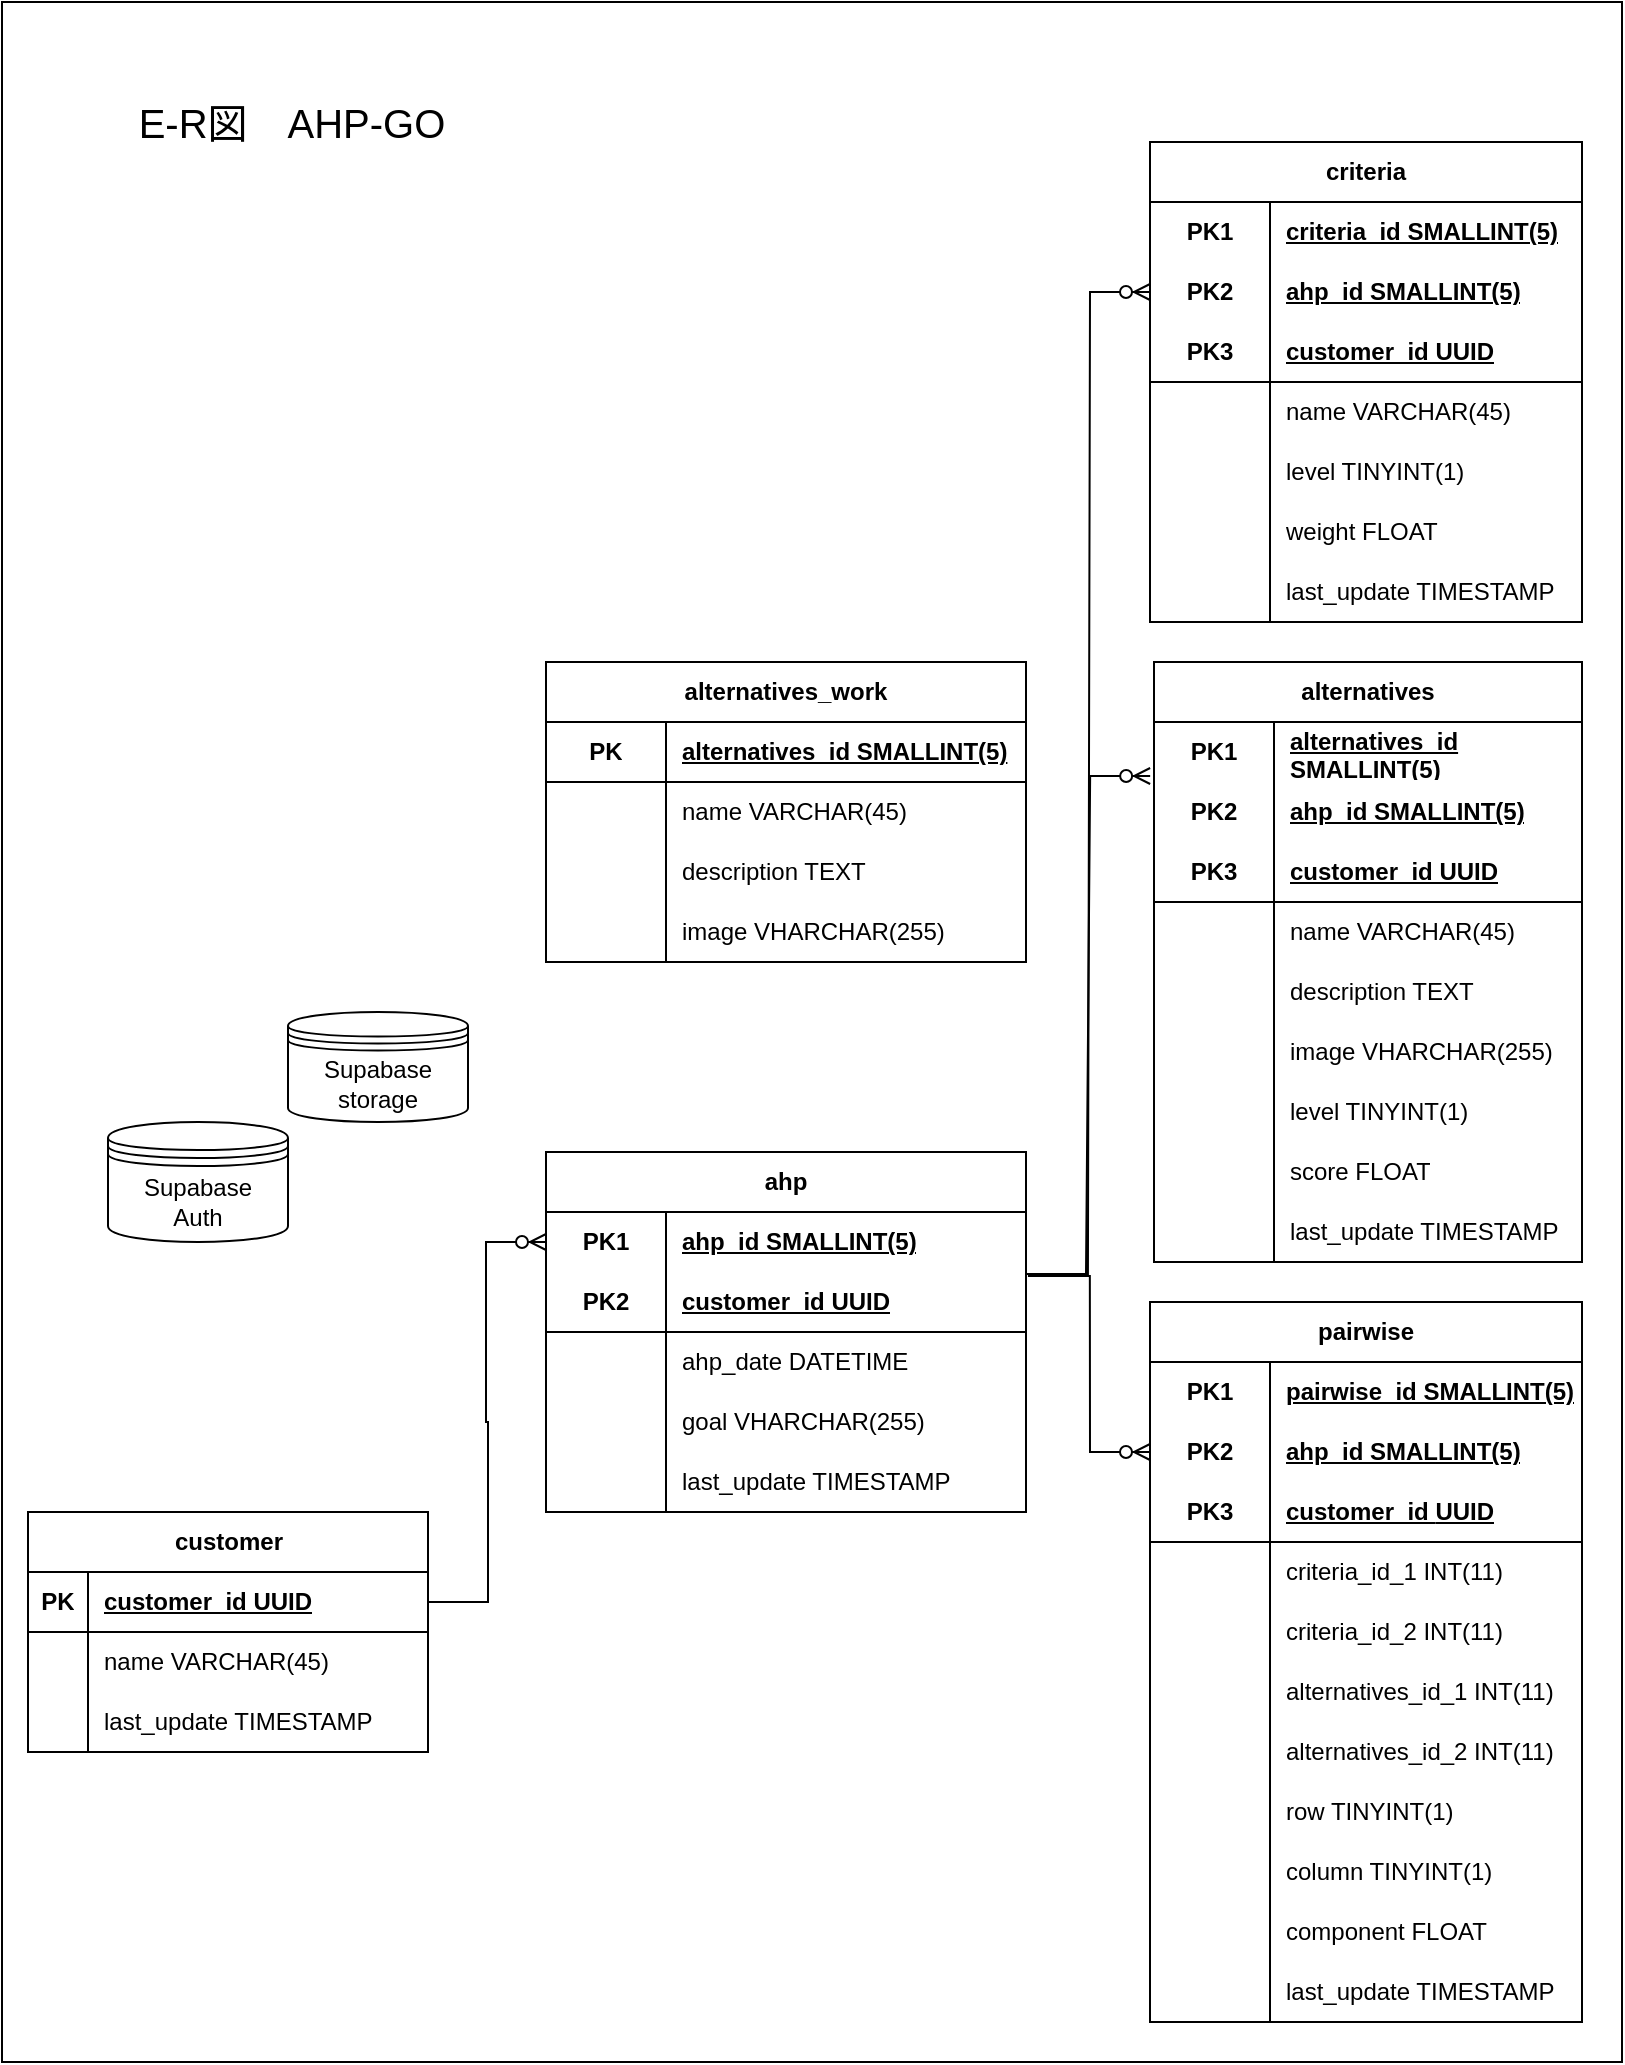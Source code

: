 <mxfile version="28.2.5">
  <diagram name="ページ1" id="n4dyf-JHUGhrauYeusZi">
    <mxGraphModel grid="1" page="1" gridSize="10" guides="1" tooltips="1" connect="1" arrows="1" fold="1" pageScale="1" pageWidth="827" pageHeight="1169" math="0" shadow="0">
      <root>
        <mxCell id="0" />
        <mxCell id="1" parent="0" />
        <mxCell id="UTTnQhovjJY8OVhRIiCJ-2" value="" style="rounded=0;whiteSpace=wrap;html=1;" vertex="1" parent="1">
          <mxGeometry x="10" y="10" width="810" height="1030" as="geometry" />
        </mxCell>
        <mxCell id="7Epdp-EiTBnu5Ri8nDU_-177" value="pairwise" style="shape=table;startSize=30;container=1;collapsible=1;childLayout=tableLayout;fixedRows=1;rowLines=0;fontStyle=1;align=center;resizeLast=1;html=1;whiteSpace=wrap;" vertex="1" parent="1">
          <mxGeometry x="584" y="660" width="216" height="360" as="geometry" />
        </mxCell>
        <mxCell id="7Epdp-EiTBnu5Ri8nDU_-199" style="shape=tableRow;horizontal=0;startSize=0;swimlaneHead=0;swimlaneBody=0;fillColor=none;collapsible=0;dropTarget=0;points=[[0,0.5],[1,0.5]];portConstraint=eastwest;top=0;left=0;right=0;bottom=0;html=1;labelBorderColor=default;" vertex="1" parent="7Epdp-EiTBnu5Ri8nDU_-177">
          <mxGeometry y="30" width="216" height="30" as="geometry" />
        </mxCell>
        <mxCell id="7Epdp-EiTBnu5Ri8nDU_-200" value="PK1" style="shape=partialRectangle;connectable=0;fillColor=none;top=0;left=0;bottom=0;right=0;fontStyle=1;overflow=hidden;html=1;whiteSpace=wrap;" vertex="1" parent="7Epdp-EiTBnu5Ri8nDU_-199">
          <mxGeometry width="60" height="30" as="geometry">
            <mxRectangle width="60" height="30" as="alternateBounds" />
          </mxGeometry>
        </mxCell>
        <mxCell id="7Epdp-EiTBnu5Ri8nDU_-201" value="pairwise_id SMALLINT(5)" style="shape=partialRectangle;connectable=0;fillColor=none;top=0;left=0;bottom=0;right=0;align=left;spacingLeft=6;fontStyle=5;overflow=hidden;html=1;whiteSpace=wrap;" vertex="1" parent="7Epdp-EiTBnu5Ri8nDU_-199">
          <mxGeometry x="60" width="156" height="30" as="geometry">
            <mxRectangle width="156" height="30" as="alternateBounds" />
          </mxGeometry>
        </mxCell>
        <mxCell id="7Epdp-EiTBnu5Ri8nDU_-178" value="" style="shape=tableRow;horizontal=0;startSize=0;swimlaneHead=0;swimlaneBody=0;fillColor=none;collapsible=0;dropTarget=0;points=[[0,0.5],[1,0.5]];portConstraint=eastwest;top=0;left=0;right=0;bottom=0;html=1;labelBorderColor=default;" vertex="1" parent="7Epdp-EiTBnu5Ri8nDU_-177">
          <mxGeometry y="60" width="216" height="30" as="geometry" />
        </mxCell>
        <mxCell id="7Epdp-EiTBnu5Ri8nDU_-179" value="PK2" style="shape=partialRectangle;connectable=0;fillColor=none;top=0;left=0;bottom=0;right=0;fontStyle=1;overflow=hidden;html=1;whiteSpace=wrap;" vertex="1" parent="7Epdp-EiTBnu5Ri8nDU_-178">
          <mxGeometry width="60" height="30" as="geometry">
            <mxRectangle width="60" height="30" as="alternateBounds" />
          </mxGeometry>
        </mxCell>
        <mxCell id="7Epdp-EiTBnu5Ri8nDU_-180" value="ahp_id SMALLINT(5)" style="shape=partialRectangle;connectable=0;fillColor=none;top=0;left=0;bottom=0;right=0;align=left;spacingLeft=6;fontStyle=5;overflow=hidden;html=1;whiteSpace=wrap;" vertex="1" parent="7Epdp-EiTBnu5Ri8nDU_-178">
          <mxGeometry x="60" width="156" height="30" as="geometry">
            <mxRectangle width="156" height="30" as="alternateBounds" />
          </mxGeometry>
        </mxCell>
        <mxCell id="7Epdp-EiTBnu5Ri8nDU_-181" value="" style="shape=tableRow;horizontal=0;startSize=0;swimlaneHead=0;swimlaneBody=0;fillColor=none;collapsible=0;dropTarget=0;points=[[0,0.5],[1,0.5]];portConstraint=eastwest;top=0;left=0;right=0;bottom=1;html=1;" vertex="1" parent="7Epdp-EiTBnu5Ri8nDU_-177">
          <mxGeometry y="90" width="216" height="30" as="geometry" />
        </mxCell>
        <mxCell id="7Epdp-EiTBnu5Ri8nDU_-182" value="PK3" style="shape=partialRectangle;connectable=0;fillColor=none;top=0;left=0;bottom=0;right=0;fontStyle=1;overflow=hidden;html=1;whiteSpace=wrap;" vertex="1" parent="7Epdp-EiTBnu5Ri8nDU_-181">
          <mxGeometry width="60" height="30" as="geometry">
            <mxRectangle width="60" height="30" as="alternateBounds" />
          </mxGeometry>
        </mxCell>
        <mxCell id="7Epdp-EiTBnu5Ri8nDU_-183" value="&lt;u&gt;customer_id &lt;span&gt;UUID&lt;/span&gt;&lt;/u&gt;" style="shape=partialRectangle;connectable=0;fillColor=none;top=0;left=0;bottom=0;right=0;align=left;spacingLeft=6;fontStyle=1;overflow=hidden;html=1;whiteSpace=wrap;" vertex="1" parent="7Epdp-EiTBnu5Ri8nDU_-181">
          <mxGeometry x="60" width="156" height="30" as="geometry">
            <mxRectangle width="156" height="30" as="alternateBounds" />
          </mxGeometry>
        </mxCell>
        <mxCell id="7Epdp-EiTBnu5Ri8nDU_-184" value="" style="shape=tableRow;horizontal=0;startSize=0;swimlaneHead=0;swimlaneBody=0;fillColor=none;collapsible=0;dropTarget=0;points=[[0,0.5],[1,0.5]];portConstraint=eastwest;top=0;left=0;right=0;bottom=0;html=1;" vertex="1" parent="7Epdp-EiTBnu5Ri8nDU_-177">
          <mxGeometry y="120" width="216" height="30" as="geometry" />
        </mxCell>
        <mxCell id="7Epdp-EiTBnu5Ri8nDU_-185" value="" style="shape=partialRectangle;connectable=0;fillColor=none;top=0;left=0;bottom=0;right=0;editable=1;overflow=hidden;html=1;whiteSpace=wrap;" vertex="1" parent="7Epdp-EiTBnu5Ri8nDU_-184">
          <mxGeometry width="60" height="30" as="geometry">
            <mxRectangle width="60" height="30" as="alternateBounds" />
          </mxGeometry>
        </mxCell>
        <mxCell id="7Epdp-EiTBnu5Ri8nDU_-186" value="criteria_id_1 INT(11)" style="shape=partialRectangle;connectable=0;fillColor=none;top=0;left=0;bottom=0;right=0;align=left;spacingLeft=6;overflow=hidden;html=1;whiteSpace=wrap;container=1;" vertex="1" parent="7Epdp-EiTBnu5Ri8nDU_-184">
          <mxGeometry x="60" width="156" height="30" as="geometry">
            <mxRectangle width="156" height="30" as="alternateBounds" />
          </mxGeometry>
        </mxCell>
        <mxCell id="7Epdp-EiTBnu5Ri8nDU_-202" style="shape=tableRow;horizontal=0;startSize=0;swimlaneHead=0;swimlaneBody=0;fillColor=none;collapsible=0;dropTarget=0;points=[[0,0.5],[1,0.5]];portConstraint=eastwest;top=0;left=0;right=0;bottom=0;html=1;" vertex="1" parent="7Epdp-EiTBnu5Ri8nDU_-177">
          <mxGeometry y="150" width="216" height="30" as="geometry" />
        </mxCell>
        <mxCell id="7Epdp-EiTBnu5Ri8nDU_-203" style="shape=partialRectangle;connectable=0;fillColor=none;top=0;left=0;bottom=0;right=0;editable=1;overflow=hidden;html=1;whiteSpace=wrap;" vertex="1" parent="7Epdp-EiTBnu5Ri8nDU_-202">
          <mxGeometry width="60" height="30" as="geometry">
            <mxRectangle width="60" height="30" as="alternateBounds" />
          </mxGeometry>
        </mxCell>
        <mxCell id="7Epdp-EiTBnu5Ri8nDU_-204" value="criteria_id_2 INT(11)" style="shape=partialRectangle;connectable=0;fillColor=none;top=0;left=0;bottom=0;right=0;align=left;spacingLeft=6;overflow=hidden;html=1;whiteSpace=wrap;" vertex="1" parent="7Epdp-EiTBnu5Ri8nDU_-202">
          <mxGeometry x="60" width="156" height="30" as="geometry">
            <mxRectangle width="156" height="30" as="alternateBounds" />
          </mxGeometry>
        </mxCell>
        <mxCell id="7Epdp-EiTBnu5Ri8nDU_-205" style="shape=tableRow;horizontal=0;startSize=0;swimlaneHead=0;swimlaneBody=0;fillColor=none;collapsible=0;dropTarget=0;points=[[0,0.5],[1,0.5]];portConstraint=eastwest;top=0;left=0;right=0;bottom=0;html=1;" vertex="1" parent="7Epdp-EiTBnu5Ri8nDU_-177">
          <mxGeometry y="180" width="216" height="30" as="geometry" />
        </mxCell>
        <mxCell id="7Epdp-EiTBnu5Ri8nDU_-206" style="shape=partialRectangle;connectable=0;fillColor=none;top=0;left=0;bottom=0;right=0;editable=1;overflow=hidden;html=1;whiteSpace=wrap;" vertex="1" parent="7Epdp-EiTBnu5Ri8nDU_-205">
          <mxGeometry width="60" height="30" as="geometry">
            <mxRectangle width="60" height="30" as="alternateBounds" />
          </mxGeometry>
        </mxCell>
        <mxCell id="7Epdp-EiTBnu5Ri8nDU_-207" value="alternatives_id_1 INT(11)" style="shape=partialRectangle;connectable=0;fillColor=none;top=0;left=0;bottom=0;right=0;align=left;spacingLeft=6;overflow=hidden;html=1;whiteSpace=wrap;" vertex="1" parent="7Epdp-EiTBnu5Ri8nDU_-205">
          <mxGeometry x="60" width="156" height="30" as="geometry">
            <mxRectangle width="156" height="30" as="alternateBounds" />
          </mxGeometry>
        </mxCell>
        <mxCell id="7Epdp-EiTBnu5Ri8nDU_-212" style="shape=tableRow;horizontal=0;startSize=0;swimlaneHead=0;swimlaneBody=0;fillColor=none;collapsible=0;dropTarget=0;points=[[0,0.5],[1,0.5]];portConstraint=eastwest;top=0;left=0;right=0;bottom=0;html=1;" vertex="1" parent="7Epdp-EiTBnu5Ri8nDU_-177">
          <mxGeometry y="210" width="216" height="30" as="geometry" />
        </mxCell>
        <mxCell id="7Epdp-EiTBnu5Ri8nDU_-213" style="shape=partialRectangle;connectable=0;fillColor=none;top=0;left=0;bottom=0;right=0;editable=1;overflow=hidden;html=1;whiteSpace=wrap;" vertex="1" parent="7Epdp-EiTBnu5Ri8nDU_-212">
          <mxGeometry width="60" height="30" as="geometry">
            <mxRectangle width="60" height="30" as="alternateBounds" />
          </mxGeometry>
        </mxCell>
        <mxCell id="7Epdp-EiTBnu5Ri8nDU_-214" value="alternatives_id_2 INT(11)" style="shape=partialRectangle;connectable=0;fillColor=none;top=0;left=0;bottom=0;right=0;align=left;spacingLeft=6;overflow=hidden;html=1;whiteSpace=wrap;" vertex="1" parent="7Epdp-EiTBnu5Ri8nDU_-212">
          <mxGeometry x="60" width="156" height="30" as="geometry">
            <mxRectangle width="156" height="30" as="alternateBounds" />
          </mxGeometry>
        </mxCell>
        <mxCell id="7Epdp-EiTBnu5Ri8nDU_-215" style="shape=tableRow;horizontal=0;startSize=0;swimlaneHead=0;swimlaneBody=0;fillColor=none;collapsible=0;dropTarget=0;points=[[0,0.5],[1,0.5]];portConstraint=eastwest;top=0;left=0;right=0;bottom=0;html=1;" vertex="1" parent="7Epdp-EiTBnu5Ri8nDU_-177">
          <mxGeometry y="240" width="216" height="30" as="geometry" />
        </mxCell>
        <mxCell id="7Epdp-EiTBnu5Ri8nDU_-216" style="shape=partialRectangle;connectable=0;fillColor=none;top=0;left=0;bottom=0;right=0;editable=1;overflow=hidden;html=1;whiteSpace=wrap;" vertex="1" parent="7Epdp-EiTBnu5Ri8nDU_-215">
          <mxGeometry width="60" height="30" as="geometry">
            <mxRectangle width="60" height="30" as="alternateBounds" />
          </mxGeometry>
        </mxCell>
        <mxCell id="7Epdp-EiTBnu5Ri8nDU_-217" value="row TINYINT(1)" style="shape=partialRectangle;connectable=0;fillColor=none;top=0;left=0;bottom=0;right=0;align=left;spacingLeft=6;overflow=hidden;html=1;whiteSpace=wrap;" vertex="1" parent="7Epdp-EiTBnu5Ri8nDU_-215">
          <mxGeometry x="60" width="156" height="30" as="geometry">
            <mxRectangle width="156" height="30" as="alternateBounds" />
          </mxGeometry>
        </mxCell>
        <mxCell id="7Epdp-EiTBnu5Ri8nDU_-208" style="shape=tableRow;horizontal=0;startSize=0;swimlaneHead=0;swimlaneBody=0;fillColor=none;collapsible=0;dropTarget=0;points=[[0,0.5],[1,0.5]];portConstraint=eastwest;top=0;left=0;right=0;bottom=0;html=1;" vertex="1" parent="7Epdp-EiTBnu5Ri8nDU_-177">
          <mxGeometry y="270" width="216" height="30" as="geometry" />
        </mxCell>
        <mxCell id="7Epdp-EiTBnu5Ri8nDU_-209" style="shape=partialRectangle;connectable=0;fillColor=none;top=0;left=0;bottom=0;right=0;editable=1;overflow=hidden;html=1;whiteSpace=wrap;" vertex="1" parent="7Epdp-EiTBnu5Ri8nDU_-208">
          <mxGeometry width="60" height="30" as="geometry">
            <mxRectangle width="60" height="30" as="alternateBounds" />
          </mxGeometry>
        </mxCell>
        <mxCell id="7Epdp-EiTBnu5Ri8nDU_-210" value="column TINYINT(1)" style="shape=partialRectangle;connectable=0;fillColor=none;top=0;left=0;bottom=0;right=0;align=left;spacingLeft=6;overflow=hidden;html=1;whiteSpace=wrap;" vertex="1" parent="7Epdp-EiTBnu5Ri8nDU_-208">
          <mxGeometry x="60" width="156" height="30" as="geometry">
            <mxRectangle width="156" height="30" as="alternateBounds" />
          </mxGeometry>
        </mxCell>
        <mxCell id="7Epdp-EiTBnu5Ri8nDU_-187" value="" style="shape=tableRow;horizontal=0;startSize=0;swimlaneHead=0;swimlaneBody=0;fillColor=none;collapsible=0;dropTarget=0;points=[[0,0.5],[1,0.5]];portConstraint=eastwest;top=0;left=0;right=0;bottom=0;html=1;" vertex="1" parent="7Epdp-EiTBnu5Ri8nDU_-177">
          <mxGeometry y="300" width="216" height="30" as="geometry" />
        </mxCell>
        <mxCell id="7Epdp-EiTBnu5Ri8nDU_-188" value="" style="shape=partialRectangle;connectable=0;fillColor=none;top=0;left=0;bottom=0;right=0;editable=1;overflow=hidden;html=1;whiteSpace=wrap;" vertex="1" parent="7Epdp-EiTBnu5Ri8nDU_-187">
          <mxGeometry width="60" height="30" as="geometry">
            <mxRectangle width="60" height="30" as="alternateBounds" />
          </mxGeometry>
        </mxCell>
        <mxCell id="7Epdp-EiTBnu5Ri8nDU_-189" value="component FLOAT" style="shape=partialRectangle;connectable=0;fillColor=none;top=0;left=0;bottom=0;right=0;align=left;spacingLeft=6;overflow=hidden;html=1;whiteSpace=wrap;" vertex="1" parent="7Epdp-EiTBnu5Ri8nDU_-187">
          <mxGeometry x="60" width="156" height="30" as="geometry">
            <mxRectangle width="156" height="30" as="alternateBounds" />
          </mxGeometry>
        </mxCell>
        <mxCell id="7Epdp-EiTBnu5Ri8nDU_-190" value="" style="shape=tableRow;horizontal=0;startSize=0;swimlaneHead=0;swimlaneBody=0;fillColor=none;collapsible=0;dropTarget=0;points=[[0,0.5],[1,0.5]];portConstraint=eastwest;top=0;left=0;right=0;bottom=0;html=1;" vertex="1" parent="7Epdp-EiTBnu5Ri8nDU_-177">
          <mxGeometry y="330" width="216" height="30" as="geometry" />
        </mxCell>
        <mxCell id="7Epdp-EiTBnu5Ri8nDU_-191" value="" style="shape=partialRectangle;connectable=0;fillColor=none;top=0;left=0;bottom=0;right=0;editable=1;overflow=hidden;html=1;whiteSpace=wrap;" vertex="1" parent="7Epdp-EiTBnu5Ri8nDU_-190">
          <mxGeometry width="60" height="30" as="geometry">
            <mxRectangle width="60" height="30" as="alternateBounds" />
          </mxGeometry>
        </mxCell>
        <mxCell id="7Epdp-EiTBnu5Ri8nDU_-192" value="last_update TIMESTAMP" style="shape=partialRectangle;connectable=0;fillColor=none;top=0;left=0;bottom=0;right=0;align=left;spacingLeft=6;overflow=hidden;html=1;whiteSpace=wrap;" vertex="1" parent="7Epdp-EiTBnu5Ri8nDU_-190">
          <mxGeometry x="60" width="156" height="30" as="geometry">
            <mxRectangle width="156" height="30" as="alternateBounds" />
          </mxGeometry>
        </mxCell>
        <mxCell id="3S4ZYfPK7139L2AORQER-14" value="" style="edgeStyle=entityRelationEdgeStyle;fontSize=12;html=1;endArrow=ERzeroToMany;endFill=1;rounded=0;entryX=0;entryY=0.5;entryDx=0;entryDy=0;exitX=1.008;exitY=0.067;exitDx=0;exitDy=0;exitPerimeter=0;" edge="1" parent="1">
          <mxGeometry width="100" height="100" relative="1" as="geometry">
            <mxPoint x="523.92" y="647.01" as="sourcePoint" />
            <mxPoint x="584" y="735" as="targetPoint" />
            <Array as="points">
              <mxPoint x="562" y="755" />
            </Array>
          </mxGeometry>
        </mxCell>
        <mxCell id="dPmKFoLCmsfQAB-YyHe2-10" value="customer" style="shape=table;startSize=30;container=1;collapsible=1;childLayout=tableLayout;fixedRows=1;rowLines=0;fontStyle=1;align=center;resizeLast=1;html=1;" vertex="1" parent="1">
          <mxGeometry x="23" y="765" width="200" height="120" as="geometry" />
        </mxCell>
        <mxCell id="dPmKFoLCmsfQAB-YyHe2-11" value="" style="shape=tableRow;horizontal=0;startSize=0;swimlaneHead=0;swimlaneBody=0;fillColor=none;collapsible=0;dropTarget=0;points=[[0,0.5],[1,0.5]];portConstraint=eastwest;top=0;left=0;right=0;bottom=1;" vertex="1" parent="dPmKFoLCmsfQAB-YyHe2-10">
          <mxGeometry y="30" width="200" height="30" as="geometry" />
        </mxCell>
        <mxCell id="dPmKFoLCmsfQAB-YyHe2-12" value="PK" style="shape=partialRectangle;connectable=0;fillColor=none;top=0;left=0;bottom=0;right=0;fontStyle=1;overflow=hidden;whiteSpace=wrap;html=1;" vertex="1" parent="dPmKFoLCmsfQAB-YyHe2-11">
          <mxGeometry width="30" height="30" as="geometry">
            <mxRectangle width="30" height="30" as="alternateBounds" />
          </mxGeometry>
        </mxCell>
        <mxCell id="dPmKFoLCmsfQAB-YyHe2-13" value="customer_id UUID" style="shape=partialRectangle;connectable=0;fillColor=none;top=0;left=0;bottom=0;right=0;align=left;spacingLeft=6;fontStyle=5;overflow=hidden;whiteSpace=wrap;html=1;" vertex="1" parent="dPmKFoLCmsfQAB-YyHe2-11">
          <mxGeometry x="30" width="170" height="30" as="geometry">
            <mxRectangle width="170" height="30" as="alternateBounds" />
          </mxGeometry>
        </mxCell>
        <mxCell id="dPmKFoLCmsfQAB-YyHe2-14" value="" style="shape=tableRow;horizontal=0;startSize=0;swimlaneHead=0;swimlaneBody=0;fillColor=none;collapsible=0;dropTarget=0;points=[[0,0.5],[1,0.5]];portConstraint=eastwest;top=0;left=0;right=0;bottom=0;" vertex="1" parent="dPmKFoLCmsfQAB-YyHe2-10">
          <mxGeometry y="60" width="200" height="30" as="geometry" />
        </mxCell>
        <mxCell id="dPmKFoLCmsfQAB-YyHe2-15" value="" style="shape=partialRectangle;connectable=0;fillColor=none;top=0;left=0;bottom=0;right=0;editable=1;overflow=hidden;whiteSpace=wrap;html=1;" vertex="1" parent="dPmKFoLCmsfQAB-YyHe2-14">
          <mxGeometry width="30" height="30" as="geometry">
            <mxRectangle width="30" height="30" as="alternateBounds" />
          </mxGeometry>
        </mxCell>
        <mxCell id="dPmKFoLCmsfQAB-YyHe2-16" value="name VARCHAR(45)" style="shape=partialRectangle;connectable=0;fillColor=none;top=0;left=0;bottom=0;right=0;align=left;spacingLeft=6;overflow=hidden;whiteSpace=wrap;html=1;" vertex="1" parent="dPmKFoLCmsfQAB-YyHe2-14">
          <mxGeometry x="30" width="170" height="30" as="geometry">
            <mxRectangle width="170" height="30" as="alternateBounds" />
          </mxGeometry>
        </mxCell>
        <mxCell id="dPmKFoLCmsfQAB-YyHe2-23" value="" style="shape=tableRow;horizontal=0;startSize=0;swimlaneHead=0;swimlaneBody=0;fillColor=none;collapsible=0;dropTarget=0;points=[[0,0.5],[1,0.5]];portConstraint=eastwest;top=0;left=0;right=0;bottom=0;" vertex="1" parent="dPmKFoLCmsfQAB-YyHe2-10">
          <mxGeometry y="90" width="200" height="30" as="geometry" />
        </mxCell>
        <mxCell id="dPmKFoLCmsfQAB-YyHe2-24" value="" style="shape=partialRectangle;connectable=0;fillColor=none;top=0;left=0;bottom=0;right=0;editable=1;overflow=hidden;whiteSpace=wrap;html=1;" vertex="1" parent="dPmKFoLCmsfQAB-YyHe2-23">
          <mxGeometry width="30" height="30" as="geometry">
            <mxRectangle width="30" height="30" as="alternateBounds" />
          </mxGeometry>
        </mxCell>
        <mxCell id="dPmKFoLCmsfQAB-YyHe2-25" value="last_update TIMESTAMP" style="shape=partialRectangle;connectable=0;fillColor=none;top=0;left=0;bottom=0;right=0;align=left;spacingLeft=6;overflow=hidden;whiteSpace=wrap;html=1;" vertex="1" parent="dPmKFoLCmsfQAB-YyHe2-23">
          <mxGeometry x="30" width="170" height="30" as="geometry">
            <mxRectangle width="170" height="30" as="alternateBounds" />
          </mxGeometry>
        </mxCell>
        <mxCell id="dPmKFoLCmsfQAB-YyHe2-26" value="" style="edgeStyle=entityRelationEdgeStyle;fontSize=12;html=1;endArrow=ERzeroToMany;endFill=1;rounded=0;entryX=0;entryY=0.5;entryDx=0;entryDy=0;exitX=1;exitY=0.5;exitDx=0;exitDy=0;" edge="1" parent="1" source="dPmKFoLCmsfQAB-YyHe2-11" target="7Epdp-EiTBnu5Ri8nDU_-144">
          <mxGeometry width="100" height="100" relative="1" as="geometry">
            <mxPoint x="213" y="615" as="sourcePoint" />
            <mxPoint x="287" y="690" as="targetPoint" />
          </mxGeometry>
        </mxCell>
        <mxCell id="7Epdp-EiTBnu5Ri8nDU_-143" value="ahp" style="shape=table;startSize=30;container=1;collapsible=1;childLayout=tableLayout;fixedRows=1;rowLines=0;fontStyle=1;align=center;resizeLast=1;html=1;whiteSpace=wrap;" vertex="1" parent="1">
          <mxGeometry x="282" y="585" width="240" height="180" as="geometry" />
        </mxCell>
        <mxCell id="7Epdp-EiTBnu5Ri8nDU_-144" value="" style="shape=tableRow;horizontal=0;startSize=0;swimlaneHead=0;swimlaneBody=0;fillColor=none;collapsible=0;dropTarget=0;points=[[0,0.5],[1,0.5]];portConstraint=eastwest;top=0;left=0;right=0;bottom=0;html=1;" vertex="1" parent="7Epdp-EiTBnu5Ri8nDU_-143">
          <mxGeometry y="30" width="240" height="30" as="geometry" />
        </mxCell>
        <mxCell id="7Epdp-EiTBnu5Ri8nDU_-145" value="PK1" style="shape=partialRectangle;connectable=0;fillColor=none;top=0;left=0;bottom=0;right=0;fontStyle=1;overflow=hidden;html=1;whiteSpace=wrap;" vertex="1" parent="7Epdp-EiTBnu5Ri8nDU_-144">
          <mxGeometry width="60" height="30" as="geometry">
            <mxRectangle width="60" height="30" as="alternateBounds" />
          </mxGeometry>
        </mxCell>
        <mxCell id="7Epdp-EiTBnu5Ri8nDU_-146" value="ahp_id SMALLINT(5)" style="shape=partialRectangle;connectable=0;fillColor=none;top=0;left=0;bottom=0;right=0;align=left;spacingLeft=6;fontStyle=5;overflow=hidden;html=1;whiteSpace=wrap;" vertex="1" parent="7Epdp-EiTBnu5Ri8nDU_-144">
          <mxGeometry x="60" width="180" height="30" as="geometry">
            <mxRectangle width="180" height="30" as="alternateBounds" />
          </mxGeometry>
        </mxCell>
        <mxCell id="7Epdp-EiTBnu5Ri8nDU_-147" value="" style="shape=tableRow;horizontal=0;startSize=0;swimlaneHead=0;swimlaneBody=0;fillColor=none;collapsible=0;dropTarget=0;points=[[0,0.5],[1,0.5]];portConstraint=eastwest;top=0;left=0;right=0;bottom=1;html=1;" vertex="1" parent="7Epdp-EiTBnu5Ri8nDU_-143">
          <mxGeometry y="60" width="240" height="30" as="geometry" />
        </mxCell>
        <mxCell id="7Epdp-EiTBnu5Ri8nDU_-148" value="PK2" style="shape=partialRectangle;connectable=0;fillColor=none;top=0;left=0;bottom=0;right=0;fontStyle=1;overflow=hidden;html=1;whiteSpace=wrap;" vertex="1" parent="7Epdp-EiTBnu5Ri8nDU_-147">
          <mxGeometry width="60" height="30" as="geometry">
            <mxRectangle width="60" height="30" as="alternateBounds" />
          </mxGeometry>
        </mxCell>
        <mxCell id="7Epdp-EiTBnu5Ri8nDU_-149" value="customer_id UUID" style="shape=partialRectangle;connectable=0;fillColor=none;top=0;left=0;bottom=0;right=0;align=left;spacingLeft=6;fontStyle=5;overflow=hidden;html=1;whiteSpace=wrap;" vertex="1" parent="7Epdp-EiTBnu5Ri8nDU_-147">
          <mxGeometry x="60" width="180" height="30" as="geometry">
            <mxRectangle width="180" height="30" as="alternateBounds" />
          </mxGeometry>
        </mxCell>
        <mxCell id="7Epdp-EiTBnu5Ri8nDU_-153" value="" style="shape=tableRow;horizontal=0;startSize=0;swimlaneHead=0;swimlaneBody=0;fillColor=none;collapsible=0;dropTarget=0;points=[[0,0.5],[1,0.5]];portConstraint=eastwest;top=0;left=0;right=0;bottom=0;html=1;" vertex="1" parent="7Epdp-EiTBnu5Ri8nDU_-143">
          <mxGeometry y="90" width="240" height="30" as="geometry" />
        </mxCell>
        <mxCell id="7Epdp-EiTBnu5Ri8nDU_-154" value="" style="shape=partialRectangle;connectable=0;fillColor=none;top=0;left=0;bottom=0;right=0;editable=1;overflow=hidden;html=1;whiteSpace=wrap;" vertex="1" parent="7Epdp-EiTBnu5Ri8nDU_-153">
          <mxGeometry width="60" height="30" as="geometry">
            <mxRectangle width="60" height="30" as="alternateBounds" />
          </mxGeometry>
        </mxCell>
        <mxCell id="7Epdp-EiTBnu5Ri8nDU_-155" value="ahp_date DATETIME" style="shape=partialRectangle;connectable=0;fillColor=none;top=0;left=0;bottom=0;right=0;align=left;spacingLeft=6;overflow=hidden;html=1;whiteSpace=wrap;" vertex="1" parent="7Epdp-EiTBnu5Ri8nDU_-153">
          <mxGeometry x="60" width="180" height="30" as="geometry">
            <mxRectangle width="180" height="30" as="alternateBounds" />
          </mxGeometry>
        </mxCell>
        <mxCell id="7Epdp-EiTBnu5Ri8nDU_-156" value="" style="shape=tableRow;horizontal=0;startSize=0;swimlaneHead=0;swimlaneBody=0;fillColor=none;collapsible=0;dropTarget=0;points=[[0,0.5],[1,0.5]];portConstraint=eastwest;top=0;left=0;right=0;bottom=0;html=1;" vertex="1" parent="7Epdp-EiTBnu5Ri8nDU_-143">
          <mxGeometry y="120" width="240" height="30" as="geometry" />
        </mxCell>
        <mxCell id="7Epdp-EiTBnu5Ri8nDU_-157" value="" style="shape=partialRectangle;connectable=0;fillColor=none;top=0;left=0;bottom=0;right=0;editable=1;overflow=hidden;html=1;whiteSpace=wrap;" vertex="1" parent="7Epdp-EiTBnu5Ri8nDU_-156">
          <mxGeometry width="60" height="30" as="geometry">
            <mxRectangle width="60" height="30" as="alternateBounds" />
          </mxGeometry>
        </mxCell>
        <mxCell id="7Epdp-EiTBnu5Ri8nDU_-158" value="goal VHARCHAR(255)" style="shape=partialRectangle;connectable=0;fillColor=none;top=0;left=0;bottom=0;right=0;align=left;spacingLeft=6;overflow=hidden;html=1;whiteSpace=wrap;" vertex="1" parent="7Epdp-EiTBnu5Ri8nDU_-156">
          <mxGeometry x="60" width="180" height="30" as="geometry">
            <mxRectangle width="180" height="30" as="alternateBounds" />
          </mxGeometry>
        </mxCell>
        <mxCell id="7Epdp-EiTBnu5Ri8nDU_-159" value="" style="shape=tableRow;horizontal=0;startSize=0;swimlaneHead=0;swimlaneBody=0;fillColor=none;collapsible=0;dropTarget=0;points=[[0,0.5],[1,0.5]];portConstraint=eastwest;top=0;left=0;right=0;bottom=0;html=1;" vertex="1" parent="7Epdp-EiTBnu5Ri8nDU_-143">
          <mxGeometry y="150" width="240" height="30" as="geometry" />
        </mxCell>
        <mxCell id="7Epdp-EiTBnu5Ri8nDU_-160" value="" style="shape=partialRectangle;connectable=0;fillColor=none;top=0;left=0;bottom=0;right=0;editable=1;overflow=hidden;html=1;whiteSpace=wrap;" vertex="1" parent="7Epdp-EiTBnu5Ri8nDU_-159">
          <mxGeometry width="60" height="30" as="geometry">
            <mxRectangle width="60" height="30" as="alternateBounds" />
          </mxGeometry>
        </mxCell>
        <mxCell id="7Epdp-EiTBnu5Ri8nDU_-161" value="last_update TIMESTAMP" style="shape=partialRectangle;connectable=0;fillColor=none;top=0;left=0;bottom=0;right=0;align=left;spacingLeft=6;overflow=hidden;html=1;whiteSpace=wrap;" vertex="1" parent="7Epdp-EiTBnu5Ri8nDU_-159">
          <mxGeometry x="60" width="180" height="30" as="geometry">
            <mxRectangle width="180" height="30" as="alternateBounds" />
          </mxGeometry>
        </mxCell>
        <mxCell id="7Epdp-EiTBnu5Ri8nDU_-291" value="&lt;span style=&quot;white-space: nowrap;&quot;&gt;alternatives&lt;/span&gt;" style="shape=table;startSize=30;container=1;collapsible=1;childLayout=tableLayout;fixedRows=1;rowLines=0;fontStyle=1;align=center;resizeLast=1;html=1;whiteSpace=wrap;" vertex="1" parent="1">
          <mxGeometry x="586" y="340" width="214" height="300" as="geometry" />
        </mxCell>
        <mxCell id="7Epdp-EiTBnu5Ri8nDU_-292" value="" style="shape=tableRow;horizontal=0;startSize=0;swimlaneHead=0;swimlaneBody=0;fillColor=none;collapsible=0;dropTarget=0;points=[[0,0.5],[1,0.5]];portConstraint=eastwest;top=0;left=0;right=0;bottom=0;html=1;" vertex="1" parent="7Epdp-EiTBnu5Ri8nDU_-291">
          <mxGeometry y="30" width="214" height="30" as="geometry" />
        </mxCell>
        <mxCell id="7Epdp-EiTBnu5Ri8nDU_-293" value="PK1" style="shape=partialRectangle;connectable=0;fillColor=none;top=0;left=0;bottom=0;right=0;fontStyle=1;overflow=hidden;html=1;whiteSpace=wrap;" vertex="1" parent="7Epdp-EiTBnu5Ri8nDU_-292">
          <mxGeometry width="60" height="30" as="geometry">
            <mxRectangle width="60" height="30" as="alternateBounds" />
          </mxGeometry>
        </mxCell>
        <mxCell id="7Epdp-EiTBnu5Ri8nDU_-294" value="alternatives_id SMALLINT(5)" style="shape=partialRectangle;connectable=0;fillColor=none;top=0;left=0;bottom=0;right=0;align=left;spacingLeft=6;fontStyle=5;overflow=hidden;html=1;whiteSpace=wrap;" vertex="1" parent="7Epdp-EiTBnu5Ri8nDU_-292">
          <mxGeometry x="60" width="154" height="30" as="geometry">
            <mxRectangle width="154" height="30" as="alternateBounds" />
          </mxGeometry>
        </mxCell>
        <mxCell id="ONlzjshrHP8hISnpfEZO-11" style="shape=tableRow;horizontal=0;startSize=0;swimlaneHead=0;swimlaneBody=0;fillColor=none;collapsible=0;dropTarget=0;points=[[0,0.5],[1,0.5]];portConstraint=eastwest;top=0;left=0;right=0;bottom=0;html=1;" vertex="1" parent="7Epdp-EiTBnu5Ri8nDU_-291">
          <mxGeometry y="60" width="214" height="30" as="geometry" />
        </mxCell>
        <mxCell id="ONlzjshrHP8hISnpfEZO-12" value="PK2" style="shape=partialRectangle;connectable=0;fillColor=none;top=0;left=0;bottom=0;right=0;fontStyle=1;overflow=hidden;html=1;whiteSpace=wrap;" vertex="1" parent="ONlzjshrHP8hISnpfEZO-11">
          <mxGeometry width="60" height="30" as="geometry">
            <mxRectangle width="60" height="30" as="alternateBounds" />
          </mxGeometry>
        </mxCell>
        <mxCell id="ONlzjshrHP8hISnpfEZO-13" value="ahp_id SMALLINT(5)" style="shape=partialRectangle;connectable=0;fillColor=none;top=0;left=0;bottom=0;right=0;align=left;spacingLeft=6;fontStyle=5;overflow=hidden;html=1;whiteSpace=wrap;" vertex="1" parent="ONlzjshrHP8hISnpfEZO-11">
          <mxGeometry x="60" width="154" height="30" as="geometry">
            <mxRectangle width="154" height="30" as="alternateBounds" />
          </mxGeometry>
        </mxCell>
        <mxCell id="7Epdp-EiTBnu5Ri8nDU_-295" value="" style="shape=tableRow;horizontal=0;startSize=0;swimlaneHead=0;swimlaneBody=0;fillColor=none;collapsible=0;dropTarget=0;points=[[0,0.5],[1,0.5]];portConstraint=eastwest;top=0;left=0;right=0;bottom=1;html=1;" vertex="1" parent="7Epdp-EiTBnu5Ri8nDU_-291">
          <mxGeometry y="90" width="214" height="30" as="geometry" />
        </mxCell>
        <mxCell id="7Epdp-EiTBnu5Ri8nDU_-296" value="PK3" style="shape=partialRectangle;connectable=0;fillColor=none;top=0;left=0;bottom=0;right=0;fontStyle=1;overflow=hidden;html=1;whiteSpace=wrap;" vertex="1" parent="7Epdp-EiTBnu5Ri8nDU_-295">
          <mxGeometry width="60" height="30" as="geometry">
            <mxRectangle width="60" height="30" as="alternateBounds" />
          </mxGeometry>
        </mxCell>
        <mxCell id="7Epdp-EiTBnu5Ri8nDU_-297" value="customer_id UUID" style="shape=partialRectangle;connectable=0;fillColor=none;top=0;left=0;bottom=0;right=0;align=left;spacingLeft=6;fontStyle=5;overflow=hidden;html=1;whiteSpace=wrap;" vertex="1" parent="7Epdp-EiTBnu5Ri8nDU_-295">
          <mxGeometry x="60" width="154" height="30" as="geometry">
            <mxRectangle width="154" height="30" as="alternateBounds" />
          </mxGeometry>
        </mxCell>
        <mxCell id="7Epdp-EiTBnu5Ri8nDU_-313" style="shape=tableRow;horizontal=0;startSize=0;swimlaneHead=0;swimlaneBody=0;fillColor=none;collapsible=0;dropTarget=0;points=[[0,0.5],[1,0.5]];portConstraint=eastwest;top=0;left=0;right=0;bottom=0;html=1;" vertex="1" parent="7Epdp-EiTBnu5Ri8nDU_-291">
          <mxGeometry y="120" width="214" height="30" as="geometry" />
        </mxCell>
        <mxCell id="7Epdp-EiTBnu5Ri8nDU_-314" style="shape=partialRectangle;connectable=0;fillColor=none;top=0;left=0;bottom=0;right=0;editable=1;overflow=hidden;html=1;whiteSpace=wrap;" vertex="1" parent="7Epdp-EiTBnu5Ri8nDU_-313">
          <mxGeometry width="60" height="30" as="geometry">
            <mxRectangle width="60" height="30" as="alternateBounds" />
          </mxGeometry>
        </mxCell>
        <mxCell id="7Epdp-EiTBnu5Ri8nDU_-315" value="name VARCHAR(45)" style="shape=partialRectangle;connectable=0;fillColor=none;top=0;left=0;bottom=0;right=0;align=left;spacingLeft=6;overflow=hidden;html=1;whiteSpace=wrap;" vertex="1" parent="7Epdp-EiTBnu5Ri8nDU_-313">
          <mxGeometry x="60" width="154" height="30" as="geometry">
            <mxRectangle width="154" height="30" as="alternateBounds" />
          </mxGeometry>
        </mxCell>
        <mxCell id="7Epdp-EiTBnu5Ri8nDU_-310" style="shape=tableRow;horizontal=0;startSize=0;swimlaneHead=0;swimlaneBody=0;fillColor=none;collapsible=0;dropTarget=0;points=[[0,0.5],[1,0.5]];portConstraint=eastwest;top=0;left=0;right=0;bottom=0;html=1;" vertex="1" parent="7Epdp-EiTBnu5Ri8nDU_-291">
          <mxGeometry y="150" width="214" height="30" as="geometry" />
        </mxCell>
        <mxCell id="7Epdp-EiTBnu5Ri8nDU_-311" style="shape=partialRectangle;connectable=0;fillColor=none;top=0;left=0;bottom=0;right=0;editable=1;overflow=hidden;html=1;whiteSpace=wrap;" vertex="1" parent="7Epdp-EiTBnu5Ri8nDU_-310">
          <mxGeometry width="60" height="30" as="geometry">
            <mxRectangle width="60" height="30" as="alternateBounds" />
          </mxGeometry>
        </mxCell>
        <mxCell id="7Epdp-EiTBnu5Ri8nDU_-312" value="description TEXT" style="shape=partialRectangle;connectable=0;fillColor=none;top=0;left=0;bottom=0;right=0;align=left;spacingLeft=6;overflow=hidden;html=1;whiteSpace=wrap;" vertex="1" parent="7Epdp-EiTBnu5Ri8nDU_-310">
          <mxGeometry x="60" width="154" height="30" as="geometry">
            <mxRectangle width="154" height="30" as="alternateBounds" />
          </mxGeometry>
        </mxCell>
        <mxCell id="7Epdp-EiTBnu5Ri8nDU_-298" value="" style="shape=tableRow;horizontal=0;startSize=0;swimlaneHead=0;swimlaneBody=0;fillColor=none;collapsible=0;dropTarget=0;points=[[0,0.5],[1,0.5]];portConstraint=eastwest;top=0;left=0;right=0;bottom=0;html=1;" vertex="1" parent="7Epdp-EiTBnu5Ri8nDU_-291">
          <mxGeometry y="180" width="214" height="30" as="geometry" />
        </mxCell>
        <mxCell id="7Epdp-EiTBnu5Ri8nDU_-299" value="" style="shape=partialRectangle;connectable=0;fillColor=none;top=0;left=0;bottom=0;right=0;editable=1;overflow=hidden;html=1;whiteSpace=wrap;" vertex="1" parent="7Epdp-EiTBnu5Ri8nDU_-298">
          <mxGeometry width="60" height="30" as="geometry">
            <mxRectangle width="60" height="30" as="alternateBounds" />
          </mxGeometry>
        </mxCell>
        <mxCell id="7Epdp-EiTBnu5Ri8nDU_-300" value="image VHARCHAR(255)" style="shape=partialRectangle;connectable=0;fillColor=none;top=0;left=0;bottom=0;right=0;align=left;spacingLeft=6;overflow=hidden;html=1;whiteSpace=wrap;" vertex="1" parent="7Epdp-EiTBnu5Ri8nDU_-298">
          <mxGeometry x="60" width="154" height="30" as="geometry">
            <mxRectangle width="154" height="30" as="alternateBounds" />
          </mxGeometry>
        </mxCell>
        <mxCell id="7Epdp-EiTBnu5Ri8nDU_-301" value="" style="shape=tableRow;horizontal=0;startSize=0;swimlaneHead=0;swimlaneBody=0;fillColor=none;collapsible=0;dropTarget=0;points=[[0,0.5],[1,0.5]];portConstraint=eastwest;top=0;left=0;right=0;bottom=0;html=1;" vertex="1" parent="7Epdp-EiTBnu5Ri8nDU_-291">
          <mxGeometry y="210" width="214" height="30" as="geometry" />
        </mxCell>
        <mxCell id="7Epdp-EiTBnu5Ri8nDU_-302" value="" style="shape=partialRectangle;connectable=0;fillColor=none;top=0;left=0;bottom=0;right=0;editable=1;overflow=hidden;html=1;whiteSpace=wrap;" vertex="1" parent="7Epdp-EiTBnu5Ri8nDU_-301">
          <mxGeometry width="60" height="30" as="geometry">
            <mxRectangle width="60" height="30" as="alternateBounds" />
          </mxGeometry>
        </mxCell>
        <mxCell id="7Epdp-EiTBnu5Ri8nDU_-303" value="level TINYINT(1)" style="shape=partialRectangle;connectable=0;fillColor=none;top=0;left=0;bottom=0;right=0;align=left;spacingLeft=6;overflow=hidden;html=1;whiteSpace=wrap;" vertex="1" parent="7Epdp-EiTBnu5Ri8nDU_-301">
          <mxGeometry x="60" width="154" height="30" as="geometry">
            <mxRectangle width="154" height="30" as="alternateBounds" />
          </mxGeometry>
        </mxCell>
        <mxCell id="uuFiH3DNoj2qLH2c2crN-1" style="shape=tableRow;horizontal=0;startSize=0;swimlaneHead=0;swimlaneBody=0;fillColor=none;collapsible=0;dropTarget=0;points=[[0,0.5],[1,0.5]];portConstraint=eastwest;top=0;left=0;right=0;bottom=0;html=1;" vertex="1" parent="7Epdp-EiTBnu5Ri8nDU_-291">
          <mxGeometry y="240" width="214" height="30" as="geometry" />
        </mxCell>
        <mxCell id="uuFiH3DNoj2qLH2c2crN-2" style="shape=partialRectangle;connectable=0;fillColor=none;top=0;left=0;bottom=0;right=0;editable=1;overflow=hidden;html=1;whiteSpace=wrap;" vertex="1" parent="uuFiH3DNoj2qLH2c2crN-1">
          <mxGeometry width="60" height="30" as="geometry">
            <mxRectangle width="60" height="30" as="alternateBounds" />
          </mxGeometry>
        </mxCell>
        <mxCell id="uuFiH3DNoj2qLH2c2crN-3" value="score FLOAT" style="shape=partialRectangle;connectable=0;fillColor=none;top=0;left=0;bottom=0;right=0;align=left;spacingLeft=6;overflow=hidden;html=1;whiteSpace=wrap;" vertex="1" parent="uuFiH3DNoj2qLH2c2crN-1">
          <mxGeometry x="60" width="154" height="30" as="geometry">
            <mxRectangle width="154" height="30" as="alternateBounds" />
          </mxGeometry>
        </mxCell>
        <mxCell id="7Epdp-EiTBnu5Ri8nDU_-304" value="" style="shape=tableRow;horizontal=0;startSize=0;swimlaneHead=0;swimlaneBody=0;fillColor=none;collapsible=0;dropTarget=0;points=[[0,0.5],[1,0.5]];portConstraint=eastwest;top=0;left=0;right=0;bottom=0;html=1;" vertex="1" parent="7Epdp-EiTBnu5Ri8nDU_-291">
          <mxGeometry y="270" width="214" height="30" as="geometry" />
        </mxCell>
        <mxCell id="7Epdp-EiTBnu5Ri8nDU_-305" value="" style="shape=partialRectangle;connectable=0;fillColor=none;top=0;left=0;bottom=0;right=0;editable=1;overflow=hidden;html=1;whiteSpace=wrap;" vertex="1" parent="7Epdp-EiTBnu5Ri8nDU_-304">
          <mxGeometry width="60" height="30" as="geometry">
            <mxRectangle width="60" height="30" as="alternateBounds" />
          </mxGeometry>
        </mxCell>
        <mxCell id="7Epdp-EiTBnu5Ri8nDU_-306" value="last_update TIMESTAMP" style="shape=partialRectangle;connectable=0;fillColor=none;top=0;left=0;bottom=0;right=0;align=left;spacingLeft=6;overflow=hidden;html=1;whiteSpace=wrap;" vertex="1" parent="7Epdp-EiTBnu5Ri8nDU_-304">
          <mxGeometry x="60" width="154" height="30" as="geometry">
            <mxRectangle width="154" height="30" as="alternateBounds" />
          </mxGeometry>
        </mxCell>
        <mxCell id="7Epdp-EiTBnu5Ri8nDU_-317" value="" style="edgeStyle=entityRelationEdgeStyle;fontSize=12;html=1;endArrow=ERzeroToMany;endFill=1;rounded=0;entryX=-0.009;entryY=0.9;entryDx=0;entryDy=0;entryPerimeter=0;exitX=1;exitY=0.033;exitDx=0;exitDy=0;exitPerimeter=0;" edge="1" parent="1" source="7Epdp-EiTBnu5Ri8nDU_-147" target="7Epdp-EiTBnu5Ri8nDU_-292">
          <mxGeometry width="100" height="100" relative="1" as="geometry">
            <mxPoint x="113" y="828" as="sourcePoint" />
            <mxPoint x="212" y="355" as="targetPoint" />
            <Array as="points">
              <mxPoint x="543" y="465" />
            </Array>
          </mxGeometry>
        </mxCell>
        <mxCell id="7Epdp-EiTBnu5Ri8nDU_-321" value="Supabase storage" style="shape=datastore;whiteSpace=wrap;html=1;" vertex="1" parent="1">
          <mxGeometry x="153" y="515" width="90" height="55" as="geometry" />
        </mxCell>
        <mxCell id="7Epdp-EiTBnu5Ri8nDU_-324" value="Supabase&lt;div&gt;Auth&lt;/div&gt;" style="shape=datastore;whiteSpace=wrap;html=1;" vertex="1" parent="1">
          <mxGeometry x="63" y="570" width="90" height="60" as="geometry" />
        </mxCell>
        <mxCell id="ONlzjshrHP8hISnpfEZO-16" value="&lt;span style=&quot;white-space: nowrap;&quot;&gt;criteria&lt;/span&gt;" style="shape=table;startSize=30;container=1;collapsible=1;childLayout=tableLayout;fixedRows=1;rowLines=0;fontStyle=1;align=center;resizeLast=1;html=1;whiteSpace=wrap;" vertex="1" parent="1">
          <mxGeometry x="584" y="80" width="216" height="240" as="geometry" />
        </mxCell>
        <mxCell id="ONlzjshrHP8hISnpfEZO-17" value="" style="shape=tableRow;horizontal=0;startSize=0;swimlaneHead=0;swimlaneBody=0;fillColor=none;collapsible=0;dropTarget=0;points=[[0,0.5],[1,0.5]];portConstraint=eastwest;top=0;left=0;right=0;bottom=0;html=1;" vertex="1" parent="ONlzjshrHP8hISnpfEZO-16">
          <mxGeometry y="30" width="216" height="30" as="geometry" />
        </mxCell>
        <mxCell id="ONlzjshrHP8hISnpfEZO-18" value="PK1" style="shape=partialRectangle;connectable=0;fillColor=none;top=0;left=0;bottom=0;right=0;fontStyle=1;overflow=hidden;html=1;whiteSpace=wrap;" vertex="1" parent="ONlzjshrHP8hISnpfEZO-17">
          <mxGeometry width="60" height="30" as="geometry">
            <mxRectangle width="60" height="30" as="alternateBounds" />
          </mxGeometry>
        </mxCell>
        <mxCell id="ONlzjshrHP8hISnpfEZO-19" value="criteria_id SMALLINT(5)" style="shape=partialRectangle;connectable=0;fillColor=none;top=0;left=0;bottom=0;right=0;align=left;spacingLeft=6;fontStyle=5;overflow=hidden;html=1;whiteSpace=wrap;" vertex="1" parent="ONlzjshrHP8hISnpfEZO-17">
          <mxGeometry x="60" width="156" height="30" as="geometry">
            <mxRectangle width="156" height="30" as="alternateBounds" />
          </mxGeometry>
        </mxCell>
        <mxCell id="ONlzjshrHP8hISnpfEZO-20" style="shape=tableRow;horizontal=0;startSize=0;swimlaneHead=0;swimlaneBody=0;fillColor=none;collapsible=0;dropTarget=0;points=[[0,0.5],[1,0.5]];portConstraint=eastwest;top=0;left=0;right=0;bottom=0;html=1;" vertex="1" parent="ONlzjshrHP8hISnpfEZO-16">
          <mxGeometry y="60" width="216" height="30" as="geometry" />
        </mxCell>
        <mxCell id="ONlzjshrHP8hISnpfEZO-21" value="PK2" style="shape=partialRectangle;connectable=0;fillColor=none;top=0;left=0;bottom=0;right=0;fontStyle=1;overflow=hidden;html=1;whiteSpace=wrap;" vertex="1" parent="ONlzjshrHP8hISnpfEZO-20">
          <mxGeometry width="60" height="30" as="geometry">
            <mxRectangle width="60" height="30" as="alternateBounds" />
          </mxGeometry>
        </mxCell>
        <mxCell id="ONlzjshrHP8hISnpfEZO-22" value="ahp_id SMALLINT(5)" style="shape=partialRectangle;connectable=0;fillColor=none;top=0;left=0;bottom=0;right=0;align=left;spacingLeft=6;fontStyle=5;overflow=hidden;html=1;whiteSpace=wrap;" vertex="1" parent="ONlzjshrHP8hISnpfEZO-20">
          <mxGeometry x="60" width="156" height="30" as="geometry">
            <mxRectangle width="156" height="30" as="alternateBounds" />
          </mxGeometry>
        </mxCell>
        <mxCell id="ONlzjshrHP8hISnpfEZO-23" value="" style="shape=tableRow;horizontal=0;startSize=0;swimlaneHead=0;swimlaneBody=0;fillColor=none;collapsible=0;dropTarget=0;points=[[0,0.5],[1,0.5]];portConstraint=eastwest;top=0;left=0;right=0;bottom=1;html=1;" vertex="1" parent="ONlzjshrHP8hISnpfEZO-16">
          <mxGeometry y="90" width="216" height="30" as="geometry" />
        </mxCell>
        <mxCell id="ONlzjshrHP8hISnpfEZO-24" value="PK3" style="shape=partialRectangle;connectable=0;fillColor=none;top=0;left=0;bottom=0;right=0;fontStyle=1;overflow=hidden;html=1;whiteSpace=wrap;" vertex="1" parent="ONlzjshrHP8hISnpfEZO-23">
          <mxGeometry width="60" height="30" as="geometry">
            <mxRectangle width="60" height="30" as="alternateBounds" />
          </mxGeometry>
        </mxCell>
        <mxCell id="ONlzjshrHP8hISnpfEZO-25" value="customer_id UUID" style="shape=partialRectangle;connectable=0;fillColor=none;top=0;left=0;bottom=0;right=0;align=left;spacingLeft=6;fontStyle=5;overflow=hidden;html=1;whiteSpace=wrap;" vertex="1" parent="ONlzjshrHP8hISnpfEZO-23">
          <mxGeometry x="60" width="156" height="30" as="geometry">
            <mxRectangle width="156" height="30" as="alternateBounds" />
          </mxGeometry>
        </mxCell>
        <mxCell id="ONlzjshrHP8hISnpfEZO-26" style="shape=tableRow;horizontal=0;startSize=0;swimlaneHead=0;swimlaneBody=0;fillColor=none;collapsible=0;dropTarget=0;points=[[0,0.5],[1,0.5]];portConstraint=eastwest;top=0;left=0;right=0;bottom=0;html=1;" vertex="1" parent="ONlzjshrHP8hISnpfEZO-16">
          <mxGeometry y="120" width="216" height="30" as="geometry" />
        </mxCell>
        <mxCell id="ONlzjshrHP8hISnpfEZO-27" style="shape=partialRectangle;connectable=0;fillColor=none;top=0;left=0;bottom=0;right=0;editable=1;overflow=hidden;html=1;whiteSpace=wrap;" vertex="1" parent="ONlzjshrHP8hISnpfEZO-26">
          <mxGeometry width="60" height="30" as="geometry">
            <mxRectangle width="60" height="30" as="alternateBounds" />
          </mxGeometry>
        </mxCell>
        <mxCell id="ONlzjshrHP8hISnpfEZO-28" value="name VARCHAR(45)" style="shape=partialRectangle;connectable=0;fillColor=none;top=0;left=0;bottom=0;right=0;align=left;spacingLeft=6;overflow=hidden;html=1;whiteSpace=wrap;" vertex="1" parent="ONlzjshrHP8hISnpfEZO-26">
          <mxGeometry x="60" width="156" height="30" as="geometry">
            <mxRectangle width="156" height="30" as="alternateBounds" />
          </mxGeometry>
        </mxCell>
        <mxCell id="ONlzjshrHP8hISnpfEZO-35" value="" style="shape=tableRow;horizontal=0;startSize=0;swimlaneHead=0;swimlaneBody=0;fillColor=none;collapsible=0;dropTarget=0;points=[[0,0.5],[1,0.5]];portConstraint=eastwest;top=0;left=0;right=0;bottom=0;html=1;" vertex="1" parent="ONlzjshrHP8hISnpfEZO-16">
          <mxGeometry y="150" width="216" height="30" as="geometry" />
        </mxCell>
        <mxCell id="ONlzjshrHP8hISnpfEZO-36" value="" style="shape=partialRectangle;connectable=0;fillColor=none;top=0;left=0;bottom=0;right=0;editable=1;overflow=hidden;html=1;whiteSpace=wrap;" vertex="1" parent="ONlzjshrHP8hISnpfEZO-35">
          <mxGeometry width="60" height="30" as="geometry">
            <mxRectangle width="60" height="30" as="alternateBounds" />
          </mxGeometry>
        </mxCell>
        <mxCell id="ONlzjshrHP8hISnpfEZO-37" value="level TINYINT(1)" style="shape=partialRectangle;connectable=0;fillColor=none;top=0;left=0;bottom=0;right=0;align=left;spacingLeft=6;overflow=hidden;html=1;whiteSpace=wrap;" vertex="1" parent="ONlzjshrHP8hISnpfEZO-35">
          <mxGeometry x="60" width="156" height="30" as="geometry">
            <mxRectangle width="156" height="30" as="alternateBounds" />
          </mxGeometry>
        </mxCell>
        <mxCell id="uuFiH3DNoj2qLH2c2crN-4" style="shape=tableRow;horizontal=0;startSize=0;swimlaneHead=0;swimlaneBody=0;fillColor=none;collapsible=0;dropTarget=0;points=[[0,0.5],[1,0.5]];portConstraint=eastwest;top=0;left=0;right=0;bottom=0;html=1;" vertex="1" parent="ONlzjshrHP8hISnpfEZO-16">
          <mxGeometry y="180" width="216" height="30" as="geometry" />
        </mxCell>
        <mxCell id="uuFiH3DNoj2qLH2c2crN-5" style="shape=partialRectangle;connectable=0;fillColor=none;top=0;left=0;bottom=0;right=0;editable=1;overflow=hidden;html=1;whiteSpace=wrap;" vertex="1" parent="uuFiH3DNoj2qLH2c2crN-4">
          <mxGeometry width="60" height="30" as="geometry">
            <mxRectangle width="60" height="30" as="alternateBounds" />
          </mxGeometry>
        </mxCell>
        <mxCell id="uuFiH3DNoj2qLH2c2crN-6" value="weight FLOAT" style="shape=partialRectangle;connectable=0;fillColor=none;top=0;left=0;bottom=0;right=0;align=left;spacingLeft=6;overflow=hidden;html=1;whiteSpace=wrap;" vertex="1" parent="uuFiH3DNoj2qLH2c2crN-4">
          <mxGeometry x="60" width="156" height="30" as="geometry">
            <mxRectangle width="156" height="30" as="alternateBounds" />
          </mxGeometry>
        </mxCell>
        <mxCell id="ONlzjshrHP8hISnpfEZO-38" value="" style="shape=tableRow;horizontal=0;startSize=0;swimlaneHead=0;swimlaneBody=0;fillColor=none;collapsible=0;dropTarget=0;points=[[0,0.5],[1,0.5]];portConstraint=eastwest;top=0;left=0;right=0;bottom=0;html=1;" vertex="1" parent="ONlzjshrHP8hISnpfEZO-16">
          <mxGeometry y="210" width="216" height="30" as="geometry" />
        </mxCell>
        <mxCell id="ONlzjshrHP8hISnpfEZO-39" value="" style="shape=partialRectangle;connectable=0;fillColor=none;top=0;left=0;bottom=0;right=0;editable=1;overflow=hidden;html=1;whiteSpace=wrap;" vertex="1" parent="ONlzjshrHP8hISnpfEZO-38">
          <mxGeometry width="60" height="30" as="geometry">
            <mxRectangle width="60" height="30" as="alternateBounds" />
          </mxGeometry>
        </mxCell>
        <mxCell id="ONlzjshrHP8hISnpfEZO-40" value="last_update TIMESTAMP" style="shape=partialRectangle;connectable=0;fillColor=none;top=0;left=0;bottom=0;right=0;align=left;spacingLeft=6;overflow=hidden;html=1;whiteSpace=wrap;" vertex="1" parent="ONlzjshrHP8hISnpfEZO-38">
          <mxGeometry x="60" width="156" height="30" as="geometry">
            <mxRectangle width="156" height="30" as="alternateBounds" />
          </mxGeometry>
        </mxCell>
        <mxCell id="ONlzjshrHP8hISnpfEZO-41" value="" style="edgeStyle=entityRelationEdgeStyle;fontSize=12;html=1;endArrow=ERzeroToMany;endFill=1;rounded=0;entryX=0;entryY=0.5;entryDx=0;entryDy=0;exitX=1.004;exitY=1.067;exitDx=0;exitDy=0;exitPerimeter=0;" edge="1" parent="1" source="7Epdp-EiTBnu5Ri8nDU_-144" target="ONlzjshrHP8hISnpfEZO-20">
          <mxGeometry width="100" height="100" relative="1" as="geometry">
            <mxPoint x="523" y="585" as="sourcePoint" />
            <mxPoint x="583" y="231" as="targetPoint" />
            <Array as="points">
              <mxPoint x="543" y="406" />
            </Array>
          </mxGeometry>
        </mxCell>
        <mxCell id="ONlzjshrHP8hISnpfEZO-58" value="&lt;span style=&quot;white-space: nowrap;&quot;&gt;alternatives_work&lt;/span&gt;" style="shape=table;startSize=30;container=1;collapsible=1;childLayout=tableLayout;fixedRows=1;rowLines=0;fontStyle=1;align=center;resizeLast=1;html=1;whiteSpace=wrap;" vertex="1" parent="1">
          <mxGeometry x="282" y="340" width="240" height="150" as="geometry" />
        </mxCell>
        <mxCell id="ONlzjshrHP8hISnpfEZO-65" value="" style="shape=tableRow;horizontal=0;startSize=0;swimlaneHead=0;swimlaneBody=0;fillColor=none;collapsible=0;dropTarget=0;points=[[0,0.5],[1,0.5]];portConstraint=eastwest;top=0;left=0;right=0;bottom=1;html=1;" vertex="1" parent="ONlzjshrHP8hISnpfEZO-58">
          <mxGeometry y="30" width="240" height="30" as="geometry" />
        </mxCell>
        <mxCell id="ONlzjshrHP8hISnpfEZO-66" value="PK" style="shape=partialRectangle;connectable=0;fillColor=none;top=0;left=0;bottom=0;right=0;fontStyle=1;overflow=hidden;html=1;whiteSpace=wrap;" vertex="1" parent="ONlzjshrHP8hISnpfEZO-65">
          <mxGeometry width="60" height="30" as="geometry">
            <mxRectangle width="60" height="30" as="alternateBounds" />
          </mxGeometry>
        </mxCell>
        <mxCell id="ONlzjshrHP8hISnpfEZO-67" value="alternatives_id SMALLINT(5)" style="shape=partialRectangle;connectable=0;fillColor=none;top=0;left=0;bottom=0;right=0;align=left;spacingLeft=6;fontStyle=5;overflow=hidden;html=1;whiteSpace=wrap;" vertex="1" parent="ONlzjshrHP8hISnpfEZO-65">
          <mxGeometry x="60" width="180" height="30" as="geometry">
            <mxRectangle width="180" height="30" as="alternateBounds" />
          </mxGeometry>
        </mxCell>
        <mxCell id="ONlzjshrHP8hISnpfEZO-68" style="shape=tableRow;horizontal=0;startSize=0;swimlaneHead=0;swimlaneBody=0;fillColor=none;collapsible=0;dropTarget=0;points=[[0,0.5],[1,0.5]];portConstraint=eastwest;top=0;left=0;right=0;bottom=0;html=1;" vertex="1" parent="ONlzjshrHP8hISnpfEZO-58">
          <mxGeometry y="60" width="240" height="30" as="geometry" />
        </mxCell>
        <mxCell id="ONlzjshrHP8hISnpfEZO-69" style="shape=partialRectangle;connectable=0;fillColor=none;top=0;left=0;bottom=0;right=0;editable=1;overflow=hidden;html=1;whiteSpace=wrap;" vertex="1" parent="ONlzjshrHP8hISnpfEZO-68">
          <mxGeometry width="60" height="30" as="geometry">
            <mxRectangle width="60" height="30" as="alternateBounds" />
          </mxGeometry>
        </mxCell>
        <mxCell id="ONlzjshrHP8hISnpfEZO-70" value="name VARCHAR(45)" style="shape=partialRectangle;connectable=0;fillColor=none;top=0;left=0;bottom=0;right=0;align=left;spacingLeft=6;overflow=hidden;html=1;whiteSpace=wrap;" vertex="1" parent="ONlzjshrHP8hISnpfEZO-68">
          <mxGeometry x="60" width="180" height="30" as="geometry">
            <mxRectangle width="180" height="30" as="alternateBounds" />
          </mxGeometry>
        </mxCell>
        <mxCell id="ONlzjshrHP8hISnpfEZO-71" style="shape=tableRow;horizontal=0;startSize=0;swimlaneHead=0;swimlaneBody=0;fillColor=none;collapsible=0;dropTarget=0;points=[[0,0.5],[1,0.5]];portConstraint=eastwest;top=0;left=0;right=0;bottom=0;html=1;" vertex="1" parent="ONlzjshrHP8hISnpfEZO-58">
          <mxGeometry y="90" width="240" height="30" as="geometry" />
        </mxCell>
        <mxCell id="ONlzjshrHP8hISnpfEZO-72" style="shape=partialRectangle;connectable=0;fillColor=none;top=0;left=0;bottom=0;right=0;editable=1;overflow=hidden;html=1;whiteSpace=wrap;" vertex="1" parent="ONlzjshrHP8hISnpfEZO-71">
          <mxGeometry width="60" height="30" as="geometry">
            <mxRectangle width="60" height="30" as="alternateBounds" />
          </mxGeometry>
        </mxCell>
        <mxCell id="ONlzjshrHP8hISnpfEZO-73" value="description TEXT" style="shape=partialRectangle;connectable=0;fillColor=none;top=0;left=0;bottom=0;right=0;align=left;spacingLeft=6;overflow=hidden;html=1;whiteSpace=wrap;" vertex="1" parent="ONlzjshrHP8hISnpfEZO-71">
          <mxGeometry x="60" width="180" height="30" as="geometry">
            <mxRectangle width="180" height="30" as="alternateBounds" />
          </mxGeometry>
        </mxCell>
        <mxCell id="ONlzjshrHP8hISnpfEZO-74" value="" style="shape=tableRow;horizontal=0;startSize=0;swimlaneHead=0;swimlaneBody=0;fillColor=none;collapsible=0;dropTarget=0;points=[[0,0.5],[1,0.5]];portConstraint=eastwest;top=0;left=0;right=0;bottom=0;html=1;" vertex="1" parent="ONlzjshrHP8hISnpfEZO-58">
          <mxGeometry y="120" width="240" height="30" as="geometry" />
        </mxCell>
        <mxCell id="ONlzjshrHP8hISnpfEZO-75" value="" style="shape=partialRectangle;connectable=0;fillColor=none;top=0;left=0;bottom=0;right=0;editable=1;overflow=hidden;html=1;whiteSpace=wrap;" vertex="1" parent="ONlzjshrHP8hISnpfEZO-74">
          <mxGeometry width="60" height="30" as="geometry">
            <mxRectangle width="60" height="30" as="alternateBounds" />
          </mxGeometry>
        </mxCell>
        <mxCell id="ONlzjshrHP8hISnpfEZO-76" value="image VHARCHAR(255)" style="shape=partialRectangle;connectable=0;fillColor=none;top=0;left=0;bottom=0;right=0;align=left;spacingLeft=6;overflow=hidden;html=1;whiteSpace=wrap;" vertex="1" parent="ONlzjshrHP8hISnpfEZO-74">
          <mxGeometry x="60" width="180" height="30" as="geometry">
            <mxRectangle width="180" height="30" as="alternateBounds" />
          </mxGeometry>
        </mxCell>
        <mxCell id="UTTnQhovjJY8OVhRIiCJ-1" value="E-R図　AHP-GO" style="text;html=1;align=center;verticalAlign=middle;whiteSpace=wrap;rounded=0;fontSize=20;" vertex="1" parent="1">
          <mxGeometry x="40" y="40" width="230" height="60" as="geometry" />
        </mxCell>
      </root>
    </mxGraphModel>
  </diagram>
</mxfile>
